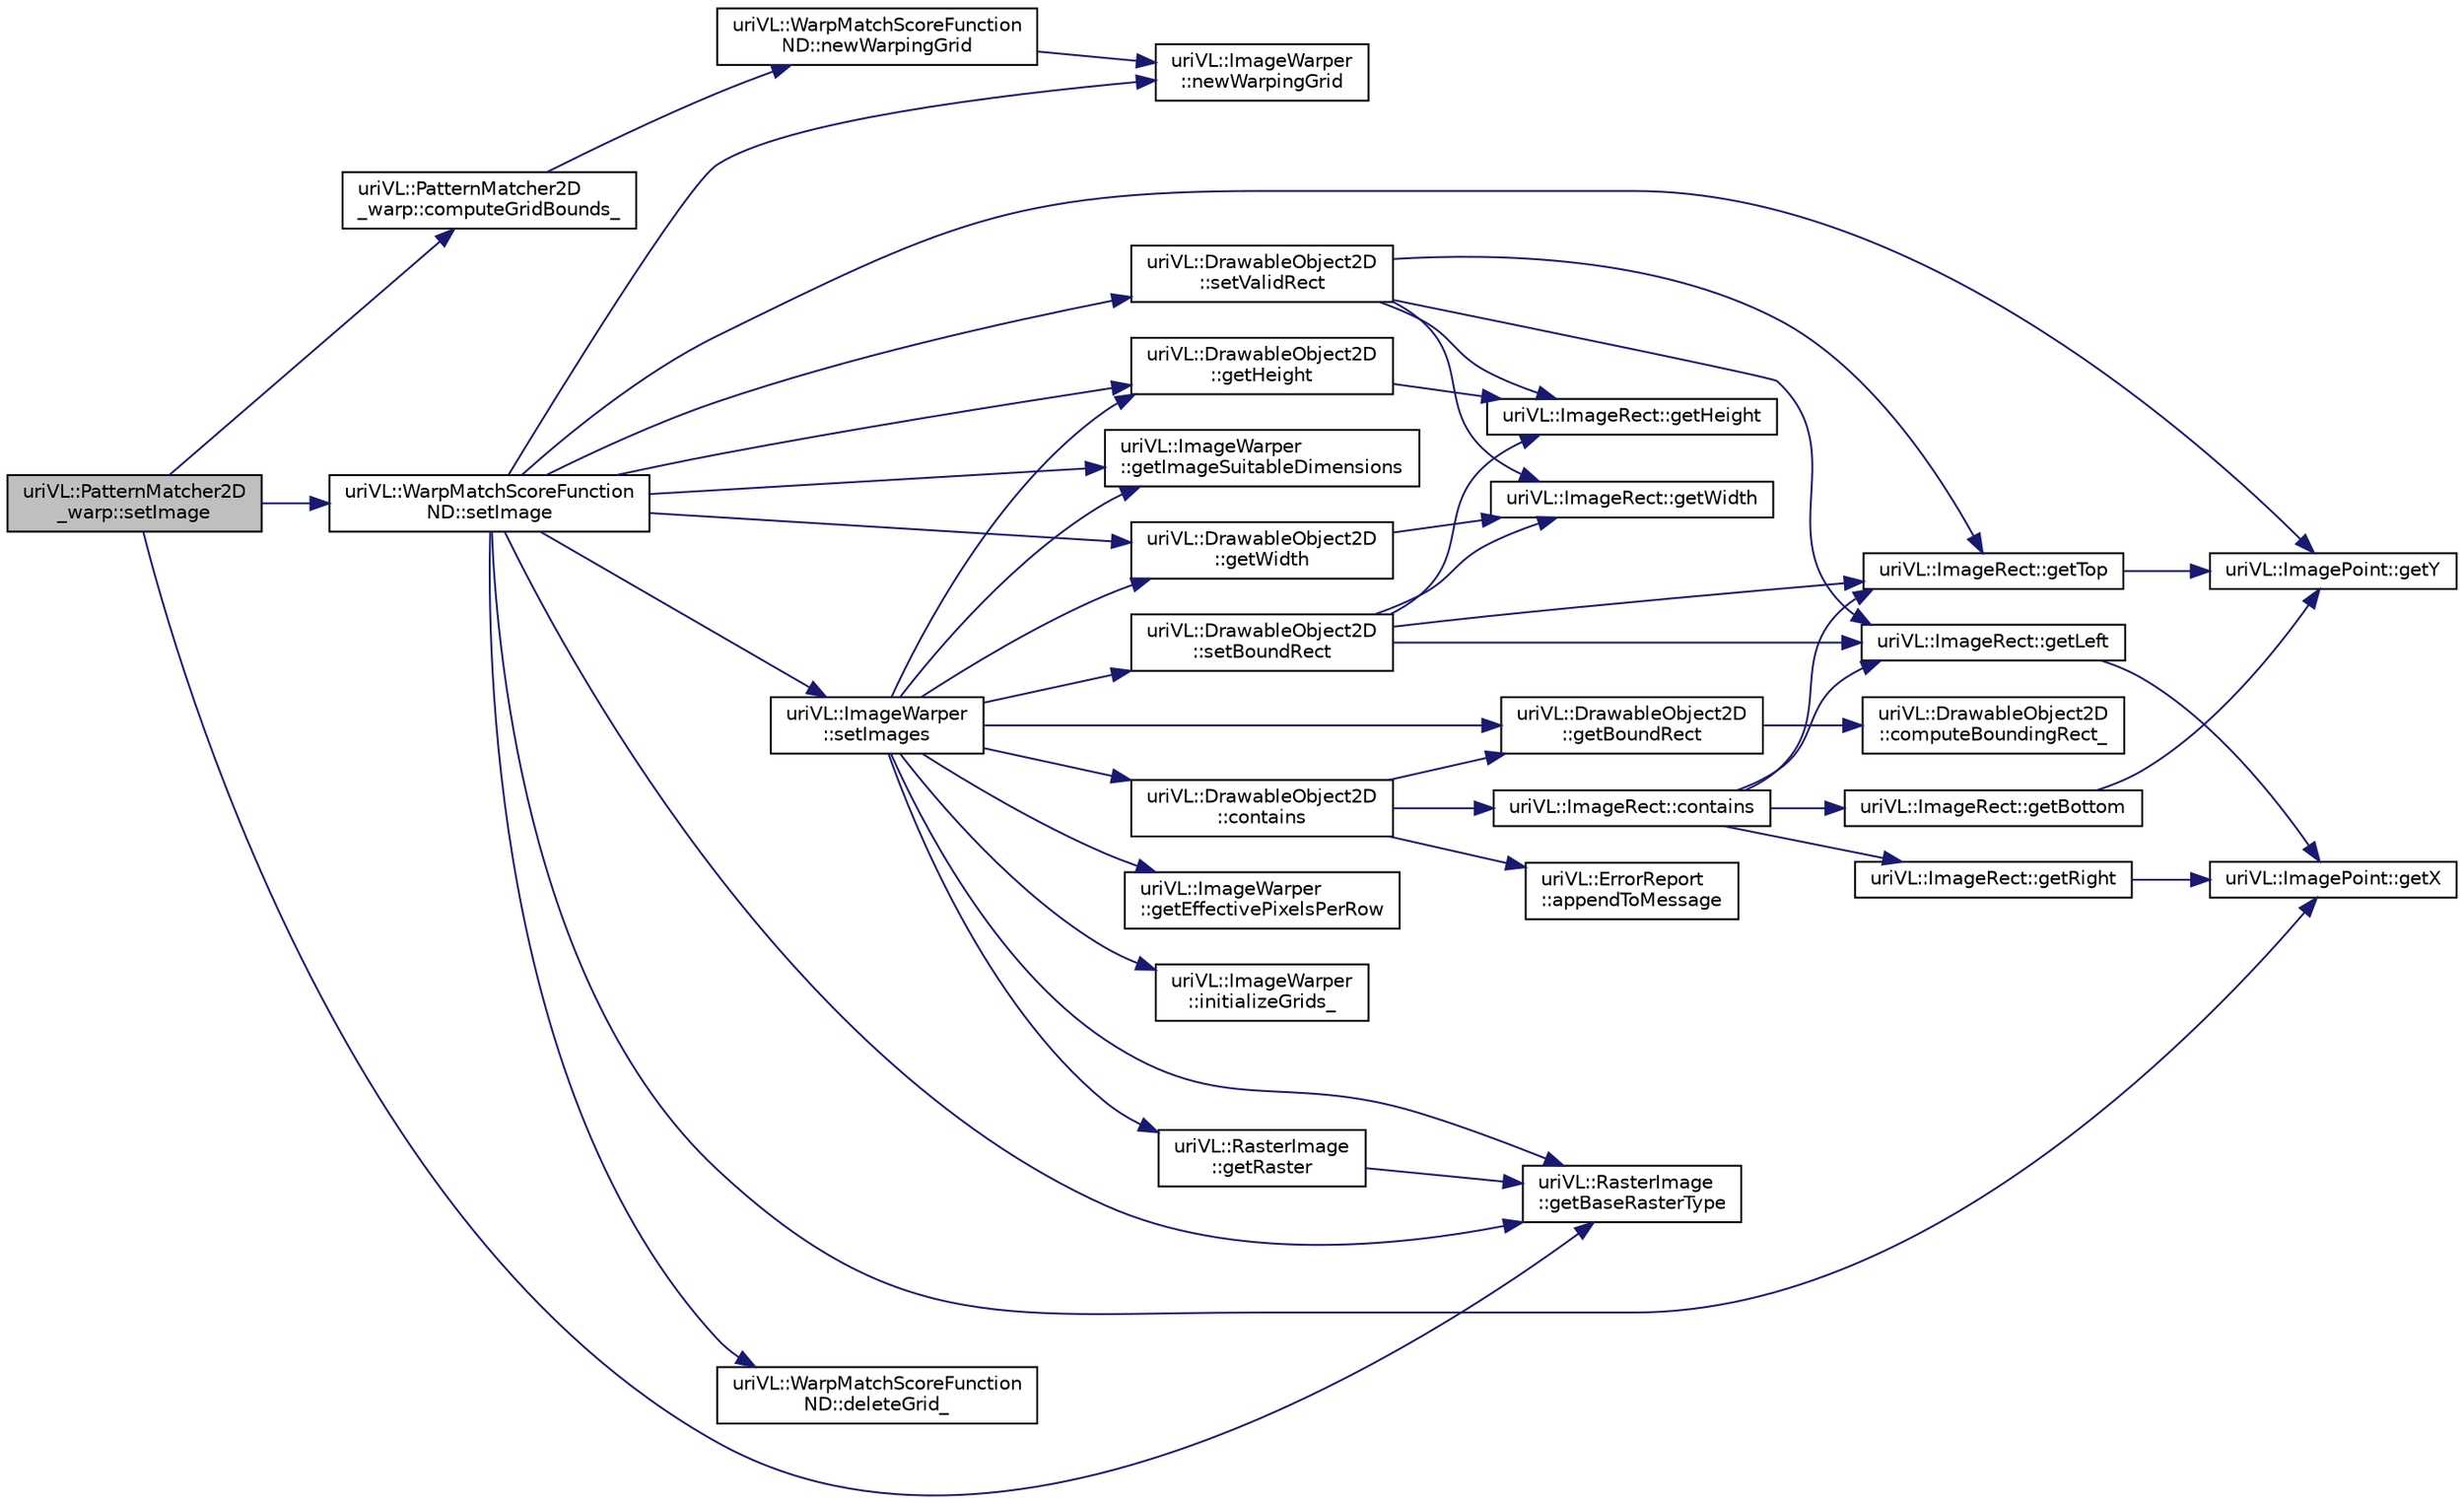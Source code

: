 digraph "uriVL::PatternMatcher2D_warp::setImage"
{
  edge [fontname="Helvetica",fontsize="10",labelfontname="Helvetica",labelfontsize="10"];
  node [fontname="Helvetica",fontsize="10",shape=record];
  rankdir="LR";
  Node1 [label="uriVL::PatternMatcher2D\l_warp::setImage",height=0.2,width=0.4,color="black", fillcolor="grey75", style="filled", fontcolor="black"];
  Node1 -> Node2 [color="midnightblue",fontsize="10",style="solid",fontname="Helvetica"];
  Node2 [label="uriVL::PatternMatcher2D\l_warp::computeGridBounds_",height=0.2,width=0.4,color="black", fillcolor="white", style="filled",URL="$classuriVL_1_1PatternMatcher2D__warp.html#a33a2194d6c054e7127ad529043e361dd",tooltip="Initializes the min and max arrays of xy values This function should be moved to the ImageWarper clas..."];
  Node2 -> Node3 [color="midnightblue",fontsize="10",style="solid",fontname="Helvetica"];
  Node3 [label="uriVL::WarpMatchScoreFunction\lND::newWarpingGrid",height=0.2,width=0.4,color="black", fillcolor="white", style="filled",URL="$classuriVL_1_1WarpMatchScoreFunctionND.html#a64047690c0b8af17f3b11446308c411f",tooltip="Returns a new grid of points allocated at the grid dimensions of this object&#39;s warper and initialized..."];
  Node3 -> Node4 [color="midnightblue",fontsize="10",style="solid",fontname="Helvetica"];
  Node4 [label="uriVL::ImageWarper\l::newWarpingGrid",height=0.2,width=0.4,color="black", fillcolor="white", style="filled",URL="$classuriVL_1_1ImageWarper.html#aa8da6b26b7e9d9e714813a2ba7e471f5",tooltip="Returns a new grid of points allocated at the grid dimensions of this warper and initialized as a reg..."];
  Node1 -> Node5 [color="midnightblue",fontsize="10",style="solid",fontname="Helvetica"];
  Node5 [label="uriVL::RasterImage\l::getBaseRasterType",height=0.2,width=0.4,color="black", fillcolor="white", style="filled",URL="$classuriVL_1_1RasterImage.html#a68815937f6a787e4541a33b108198baf",tooltip="Returns the image&#39;s base raster type. "];
  Node1 -> Node6 [color="midnightblue",fontsize="10",style="solid",fontname="Helvetica"];
  Node6 [label="uriVL::WarpMatchScoreFunction\lND::setImage",height=0.2,width=0.4,color="black", fillcolor="white", style="filled",URL="$classuriVL_1_1WarpMatchScoreFunctionND.html#ac15bac125e8e6a3b5bb64331521db5c3",tooltip="Called to define the image used for subsequent covariance calculations. "];
  Node6 -> Node7 [color="midnightblue",fontsize="10",style="solid",fontname="Helvetica"];
  Node7 [label="uriVL::DrawableObject2D\l::getHeight",height=0.2,width=0.4,color="black", fillcolor="white", style="filled",URL="$classuriVL_1_1DrawableObject2D.html#a0fa48af9667c5a4b53bd2a9bf0eea240",tooltip="Returns the number of rows for the image. "];
  Node7 -> Node8 [color="midnightblue",fontsize="10",style="solid",fontname="Helvetica"];
  Node8 [label="uriVL::ImageRect::getHeight",height=0.2,width=0.4,color="black", fillcolor="white", style="filled",URL="$classuriVL_1_1ImageRect.html#aa757d85ab5d5230bc0ca53f5960e14f3",tooltip="Returns the height of the rectangle. "];
  Node6 -> Node9 [color="midnightblue",fontsize="10",style="solid",fontname="Helvetica"];
  Node9 [label="uriVL::DrawableObject2D\l::getWidth",height=0.2,width=0.4,color="black", fillcolor="white", style="filled",URL="$classuriVL_1_1DrawableObject2D.html#a01127dbd10a99cdbb7596e48539068c9",tooltip="Returns the number of columns for the image. "];
  Node9 -> Node10 [color="midnightblue",fontsize="10",style="solid",fontname="Helvetica"];
  Node10 [label="uriVL::ImageRect::getWidth",height=0.2,width=0.4,color="black", fillcolor="white", style="filled",URL="$classuriVL_1_1ImageRect.html#a1081dc6f638b33ebf30d0a43d51289ef",tooltip="Returns the width of the rectangle. "];
  Node6 -> Node11 [color="midnightblue",fontsize="10",style="solid",fontname="Helvetica"];
  Node11 [label="uriVL::ImageWarper\l::getImageSuitableDimensions",height=0.2,width=0.4,color="black", fillcolor="white", style="filled",URL="$classuriVL_1_1ImageWarper.html#a20f8aedd59a3a341a7eaf3ad6e7c9b78",tooltip="Computes the image dimensions that the warper can afford that are closest to the ones sent by the use..."];
  Node6 -> Node5 [color="midnightblue",fontsize="10",style="solid",fontname="Helvetica"];
  Node6 -> Node12 [color="midnightblue",fontsize="10",style="solid",fontname="Helvetica"];
  Node12 [label="uriVL::DrawableObject2D\l::setValidRect",height=0.2,width=0.4,color="black", fillcolor="white", style="filled",URL="$classuriVL_1_1DrawableObject2D.html#ac59493b368737b7b52eae441ecdbc95b",tooltip="Sets a new valid data rectangle for the drawable object. "];
  Node12 -> Node8 [color="midnightblue",fontsize="10",style="solid",fontname="Helvetica"];
  Node12 -> Node13 [color="midnightblue",fontsize="10",style="solid",fontname="Helvetica"];
  Node13 [label="uriVL::ImageRect::getLeft",height=0.2,width=0.4,color="black", fillcolor="white", style="filled",URL="$classuriVL_1_1ImageRect.html#a38bd531df6bd6c4892bca1a690feda13",tooltip="Returns the minimum x coordinate of the rectangle. "];
  Node13 -> Node14 [color="midnightblue",fontsize="10",style="solid",fontname="Helvetica"];
  Node14 [label="uriVL::ImagePoint::getX",height=0.2,width=0.4,color="black", fillcolor="white", style="filled",URL="$classuriVL_1_1ImagePoint.html#a4845eb34e164c8dffd9b366cf61f3f5b",tooltip="Returns the point&#39;s x coordinate. "];
  Node12 -> Node15 [color="midnightblue",fontsize="10",style="solid",fontname="Helvetica"];
  Node15 [label="uriVL::ImageRect::getTop",height=0.2,width=0.4,color="black", fillcolor="white", style="filled",URL="$classuriVL_1_1ImageRect.html#a2715b0a7b291354fd839a95ece0e0aba",tooltip="Returns the minimum y coordinate of the rectangle. "];
  Node15 -> Node16 [color="midnightblue",fontsize="10",style="solid",fontname="Helvetica"];
  Node16 [label="uriVL::ImagePoint::getY",height=0.2,width=0.4,color="black", fillcolor="white", style="filled",URL="$classuriVL_1_1ImagePoint.html#a4edda1ad5b1f3b39db3ac200dfddf016",tooltip="Returns the point&#39;s y coordinate. "];
  Node12 -> Node10 [color="midnightblue",fontsize="10",style="solid",fontname="Helvetica"];
  Node6 -> Node17 [color="midnightblue",fontsize="10",style="solid",fontname="Helvetica"];
  Node17 [label="uriVL::ImageWarper\l::setImages",height=0.2,width=0.4,color="black", fillcolor="white", style="filled",URL="$classuriVL_1_1ImageWarper.html#ab2b9fd17bb314272b1c89d94e3d44533",tooltip="Defines an input image and an output image(for multiple warpings). "];
  Node17 -> Node18 [color="midnightblue",fontsize="10",style="solid",fontname="Helvetica"];
  Node18 [label="uriVL::DrawableObject2D\l::contains",height=0.2,width=0.4,color="black", fillcolor="white", style="filled",URL="$classuriVL_1_1DrawableObject2D.html#adb8866916e4cc4a29ee0f629d4285fa4",tooltip="Indicates whether this image&#39;s bounding rectangle contains that of the drawable object received as pa..."];
  Node18 -> Node19 [color="midnightblue",fontsize="10",style="solid",fontname="Helvetica"];
  Node19 [label="uriVL::ErrorReport\l::appendToMessage",height=0.2,width=0.4,color="black", fillcolor="white", style="filled",URL="$classuriVL_1_1ErrorReport.html#a65100d12091947d1df26c38f48058569",tooltip="Appends a string to the error message. "];
  Node18 -> Node20 [color="midnightblue",fontsize="10",style="solid",fontname="Helvetica"];
  Node20 [label="uriVL::ImageRect::contains",height=0.2,width=0.4,color="black", fillcolor="white", style="filled",URL="$classuriVL_1_1ImageRect.html#ad18fca33c9c472609727fe62f6d1fe67",tooltip="Indicates whether this rectangle contains the one received as parameter. "];
  Node20 -> Node21 [color="midnightblue",fontsize="10",style="solid",fontname="Helvetica"];
  Node21 [label="uriVL::ImageRect::getBottom",height=0.2,width=0.4,color="black", fillcolor="white", style="filled",URL="$classuriVL_1_1ImageRect.html#acb34c902550ecb25f7fa6ffb620aea71",tooltip="Returns the maximum y coordinate of the rectangle. "];
  Node21 -> Node16 [color="midnightblue",fontsize="10",style="solid",fontname="Helvetica"];
  Node20 -> Node13 [color="midnightblue",fontsize="10",style="solid",fontname="Helvetica"];
  Node20 -> Node22 [color="midnightblue",fontsize="10",style="solid",fontname="Helvetica"];
  Node22 [label="uriVL::ImageRect::getRight",height=0.2,width=0.4,color="black", fillcolor="white", style="filled",URL="$classuriVL_1_1ImageRect.html#a89884bd1866a1b7ffb67d4cc1ec1a052",tooltip="Returns the maximum x coordinate of the rectangle. "];
  Node22 -> Node14 [color="midnightblue",fontsize="10",style="solid",fontname="Helvetica"];
  Node20 -> Node15 [color="midnightblue",fontsize="10",style="solid",fontname="Helvetica"];
  Node18 -> Node23 [color="midnightblue",fontsize="10",style="solid",fontname="Helvetica"];
  Node23 [label="uriVL::DrawableObject2D\l::getBoundRect",height=0.2,width=0.4,color="black", fillcolor="white", style="filled",URL="$classuriVL_1_1DrawableObject2D.html#a1d910add62acd9ad51986f3502a721de",tooltip="Returns the object&#39;s bounding rectangle. "];
  Node23 -> Node24 [color="midnightblue",fontsize="10",style="solid",fontname="Helvetica"];
  Node24 [label="uriVL::DrawableObject2D\l::computeBoundingRect_",height=0.2,width=0.4,color="black", fillcolor="white", style="filled",URL="$classuriVL_1_1DrawableObject2D.html#a569f0abdc2b5f708543cee537b9809ff",tooltip="Calculates the object&#39;s bounding rect. "];
  Node17 -> Node5 [color="midnightblue",fontsize="10",style="solid",fontname="Helvetica"];
  Node17 -> Node23 [color="midnightblue",fontsize="10",style="solid",fontname="Helvetica"];
  Node17 -> Node25 [color="midnightblue",fontsize="10",style="solid",fontname="Helvetica"];
  Node25 [label="uriVL::ImageWarper\l::getEffectivePixelsPerRow",height=0.2,width=0.4,color="black", fillcolor="white", style="filled",URL="$classuriVL_1_1ImageWarper.html#a386c87688d184f1671a408cb2d482056",tooltip="Returns the \"true\" number of pixels on a row of the input image (possibly larger than the nominal wid..."];
  Node17 -> Node7 [color="midnightblue",fontsize="10",style="solid",fontname="Helvetica"];
  Node17 -> Node11 [color="midnightblue",fontsize="10",style="solid",fontname="Helvetica"];
  Node17 -> Node26 [color="midnightblue",fontsize="10",style="solid",fontname="Helvetica"];
  Node26 [label="uriVL::RasterImage\l::getRaster",height=0.2,width=0.4,color="black", fillcolor="white", style="filled",URL="$classuriVL_1_1RasterImage.html#a6939ed1c413bb24bc5241009cb4b586b",tooltip="Returns the base raster as a read-only 1D array. "];
  Node26 -> Node5 [color="midnightblue",fontsize="10",style="solid",fontname="Helvetica"];
  Node17 -> Node9 [color="midnightblue",fontsize="10",style="solid",fontname="Helvetica"];
  Node17 -> Node27 [color="midnightblue",fontsize="10",style="solid",fontname="Helvetica"];
  Node27 [label="uriVL::ImageWarper\l::initializeGrids_",height=0.2,width=0.4,color="black", fillcolor="white", style="filled",URL="$classuriVL_1_1ImageWarper.html#a551398c091602c441581fa4ba8b301ba",tooltip="Initializes the grids once its dimensions and that of the image are known. "];
  Node17 -> Node28 [color="midnightblue",fontsize="10",style="solid",fontname="Helvetica"];
  Node28 [label="uriVL::DrawableObject2D\l::setBoundRect",height=0.2,width=0.4,color="black", fillcolor="white", style="filled",URL="$classuriVL_1_1DrawableObject2D.html#a432e601786b7f83f6a0da20f01d092cd",tooltip="Sets a new bounding rectangle for the raster image. "];
  Node28 -> Node8 [color="midnightblue",fontsize="10",style="solid",fontname="Helvetica"];
  Node28 -> Node13 [color="midnightblue",fontsize="10",style="solid",fontname="Helvetica"];
  Node28 -> Node15 [color="midnightblue",fontsize="10",style="solid",fontname="Helvetica"];
  Node28 -> Node10 [color="midnightblue",fontsize="10",style="solid",fontname="Helvetica"];
  Node6 -> Node29 [color="midnightblue",fontsize="10",style="solid",fontname="Helvetica"];
  Node29 [label="uriVL::WarpMatchScoreFunction\lND::deleteGrid_",height=0.2,width=0.4,color="black", fillcolor="white", style="filled",URL="$classuriVL_1_1WarpMatchScoreFunctionND.html#a3d1ad02d92fef960ba4d110da744e879",tooltip="Deletes the grid of warping points stored by this object. "];
  Node6 -> Node4 [color="midnightblue",fontsize="10",style="solid",fontname="Helvetica"];
  Node6 -> Node14 [color="midnightblue",fontsize="10",style="solid",fontname="Helvetica"];
  Node6 -> Node16 [color="midnightblue",fontsize="10",style="solid",fontname="Helvetica"];
}

